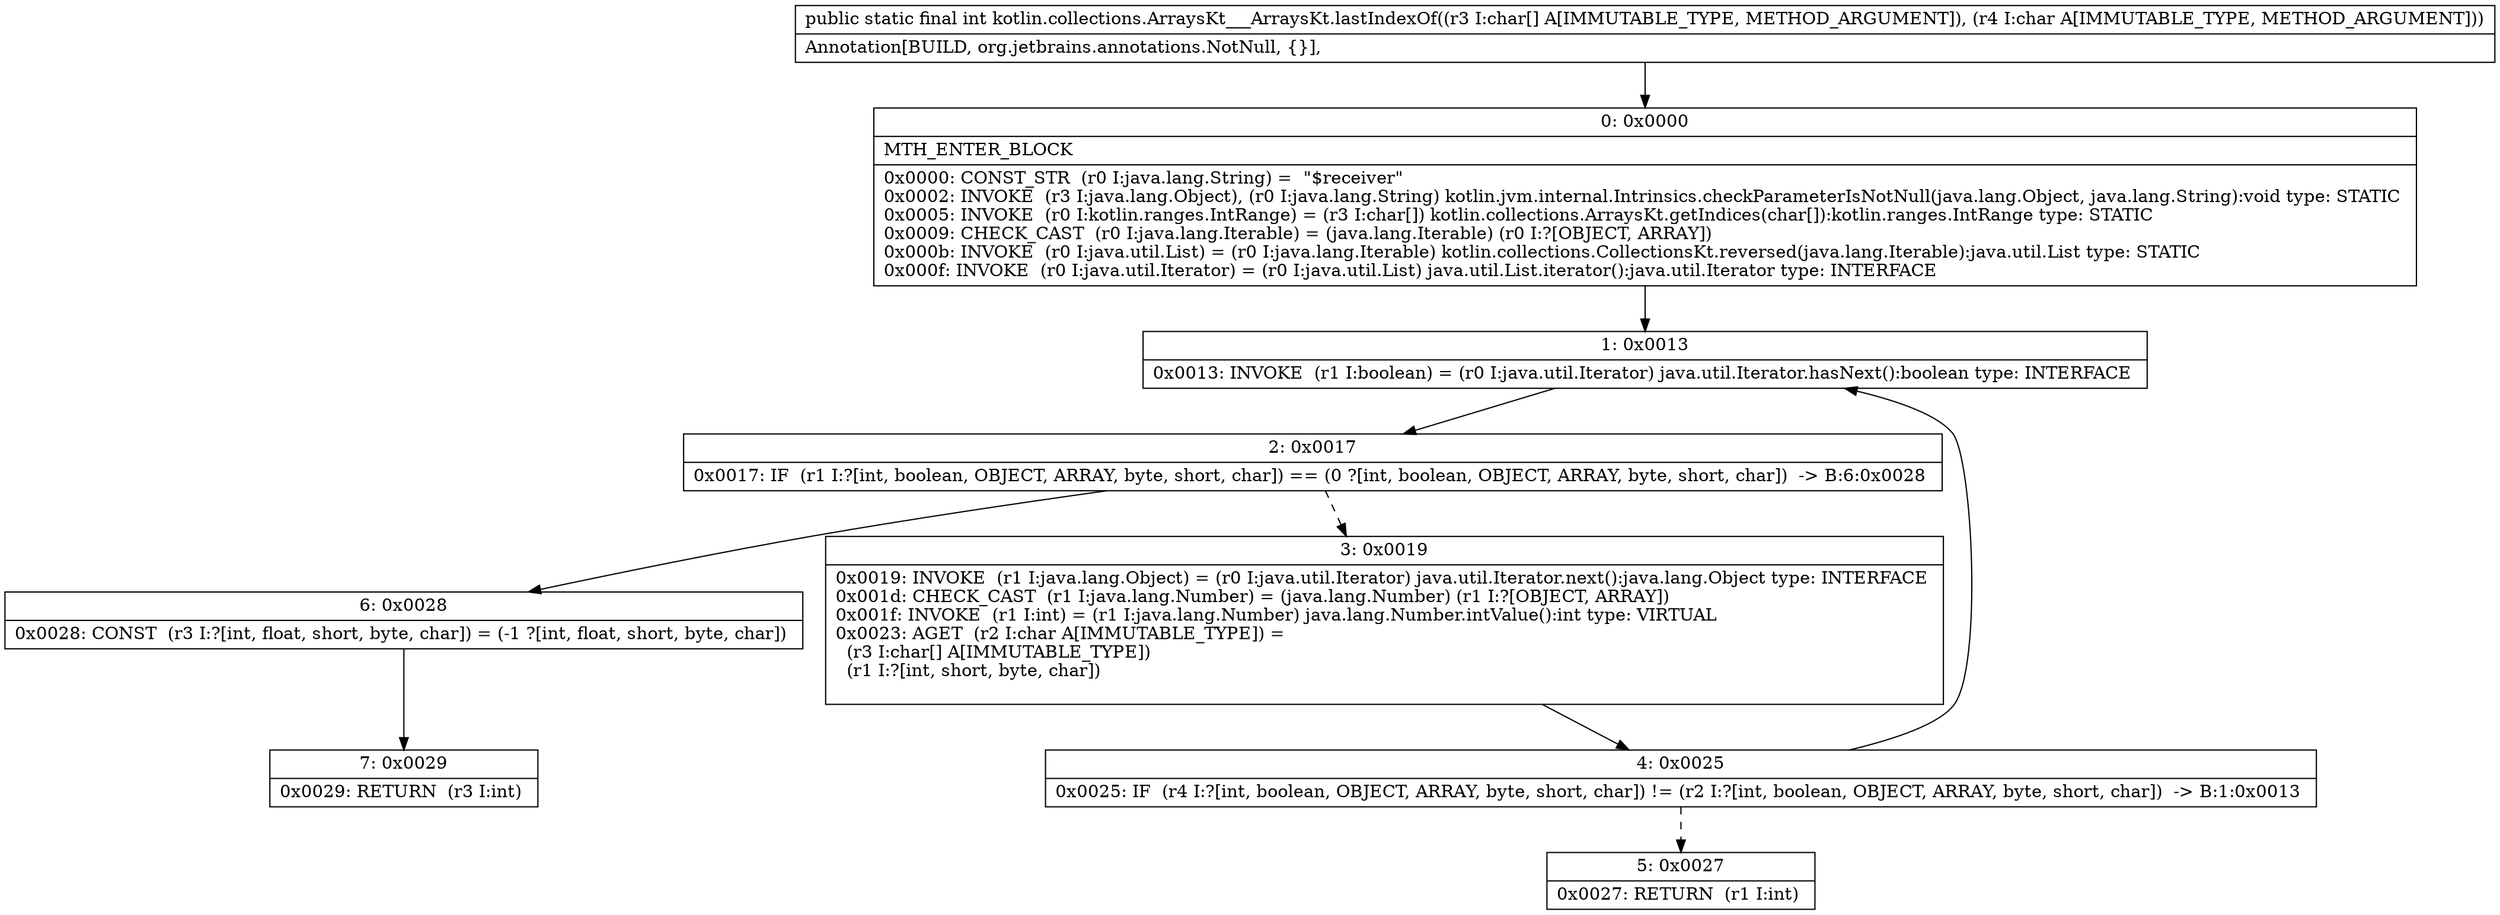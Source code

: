 digraph "CFG forkotlin.collections.ArraysKt___ArraysKt.lastIndexOf([CC)I" {
Node_0 [shape=record,label="{0\:\ 0x0000|MTH_ENTER_BLOCK\l|0x0000: CONST_STR  (r0 I:java.lang.String) =  \"$receiver\" \l0x0002: INVOKE  (r3 I:java.lang.Object), (r0 I:java.lang.String) kotlin.jvm.internal.Intrinsics.checkParameterIsNotNull(java.lang.Object, java.lang.String):void type: STATIC \l0x0005: INVOKE  (r0 I:kotlin.ranges.IntRange) = (r3 I:char[]) kotlin.collections.ArraysKt.getIndices(char[]):kotlin.ranges.IntRange type: STATIC \l0x0009: CHECK_CAST  (r0 I:java.lang.Iterable) = (java.lang.Iterable) (r0 I:?[OBJECT, ARRAY]) \l0x000b: INVOKE  (r0 I:java.util.List) = (r0 I:java.lang.Iterable) kotlin.collections.CollectionsKt.reversed(java.lang.Iterable):java.util.List type: STATIC \l0x000f: INVOKE  (r0 I:java.util.Iterator) = (r0 I:java.util.List) java.util.List.iterator():java.util.Iterator type: INTERFACE \l}"];
Node_1 [shape=record,label="{1\:\ 0x0013|0x0013: INVOKE  (r1 I:boolean) = (r0 I:java.util.Iterator) java.util.Iterator.hasNext():boolean type: INTERFACE \l}"];
Node_2 [shape=record,label="{2\:\ 0x0017|0x0017: IF  (r1 I:?[int, boolean, OBJECT, ARRAY, byte, short, char]) == (0 ?[int, boolean, OBJECT, ARRAY, byte, short, char])  \-\> B:6:0x0028 \l}"];
Node_3 [shape=record,label="{3\:\ 0x0019|0x0019: INVOKE  (r1 I:java.lang.Object) = (r0 I:java.util.Iterator) java.util.Iterator.next():java.lang.Object type: INTERFACE \l0x001d: CHECK_CAST  (r1 I:java.lang.Number) = (java.lang.Number) (r1 I:?[OBJECT, ARRAY]) \l0x001f: INVOKE  (r1 I:int) = (r1 I:java.lang.Number) java.lang.Number.intValue():int type: VIRTUAL \l0x0023: AGET  (r2 I:char A[IMMUTABLE_TYPE]) = \l  (r3 I:char[] A[IMMUTABLE_TYPE])\l  (r1 I:?[int, short, byte, char])\l \l}"];
Node_4 [shape=record,label="{4\:\ 0x0025|0x0025: IF  (r4 I:?[int, boolean, OBJECT, ARRAY, byte, short, char]) != (r2 I:?[int, boolean, OBJECT, ARRAY, byte, short, char])  \-\> B:1:0x0013 \l}"];
Node_5 [shape=record,label="{5\:\ 0x0027|0x0027: RETURN  (r1 I:int) \l}"];
Node_6 [shape=record,label="{6\:\ 0x0028|0x0028: CONST  (r3 I:?[int, float, short, byte, char]) = (\-1 ?[int, float, short, byte, char]) \l}"];
Node_7 [shape=record,label="{7\:\ 0x0029|0x0029: RETURN  (r3 I:int) \l}"];
MethodNode[shape=record,label="{public static final int kotlin.collections.ArraysKt___ArraysKt.lastIndexOf((r3 I:char[] A[IMMUTABLE_TYPE, METHOD_ARGUMENT]), (r4 I:char A[IMMUTABLE_TYPE, METHOD_ARGUMENT]))  | Annotation[BUILD, org.jetbrains.annotations.NotNull, \{\}], \l}"];
MethodNode -> Node_0;
Node_0 -> Node_1;
Node_1 -> Node_2;
Node_2 -> Node_3[style=dashed];
Node_2 -> Node_6;
Node_3 -> Node_4;
Node_4 -> Node_1;
Node_4 -> Node_5[style=dashed];
Node_6 -> Node_7;
}

